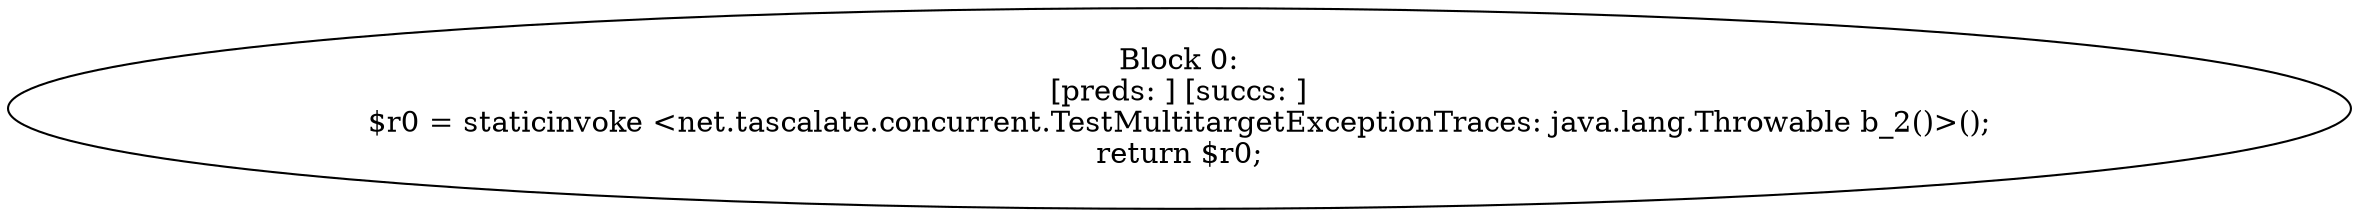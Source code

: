 digraph "unitGraph" {
    "Block 0:
[preds: ] [succs: ]
$r0 = staticinvoke <net.tascalate.concurrent.TestMultitargetExceptionTraces: java.lang.Throwable b_2()>();
return $r0;
"
}
